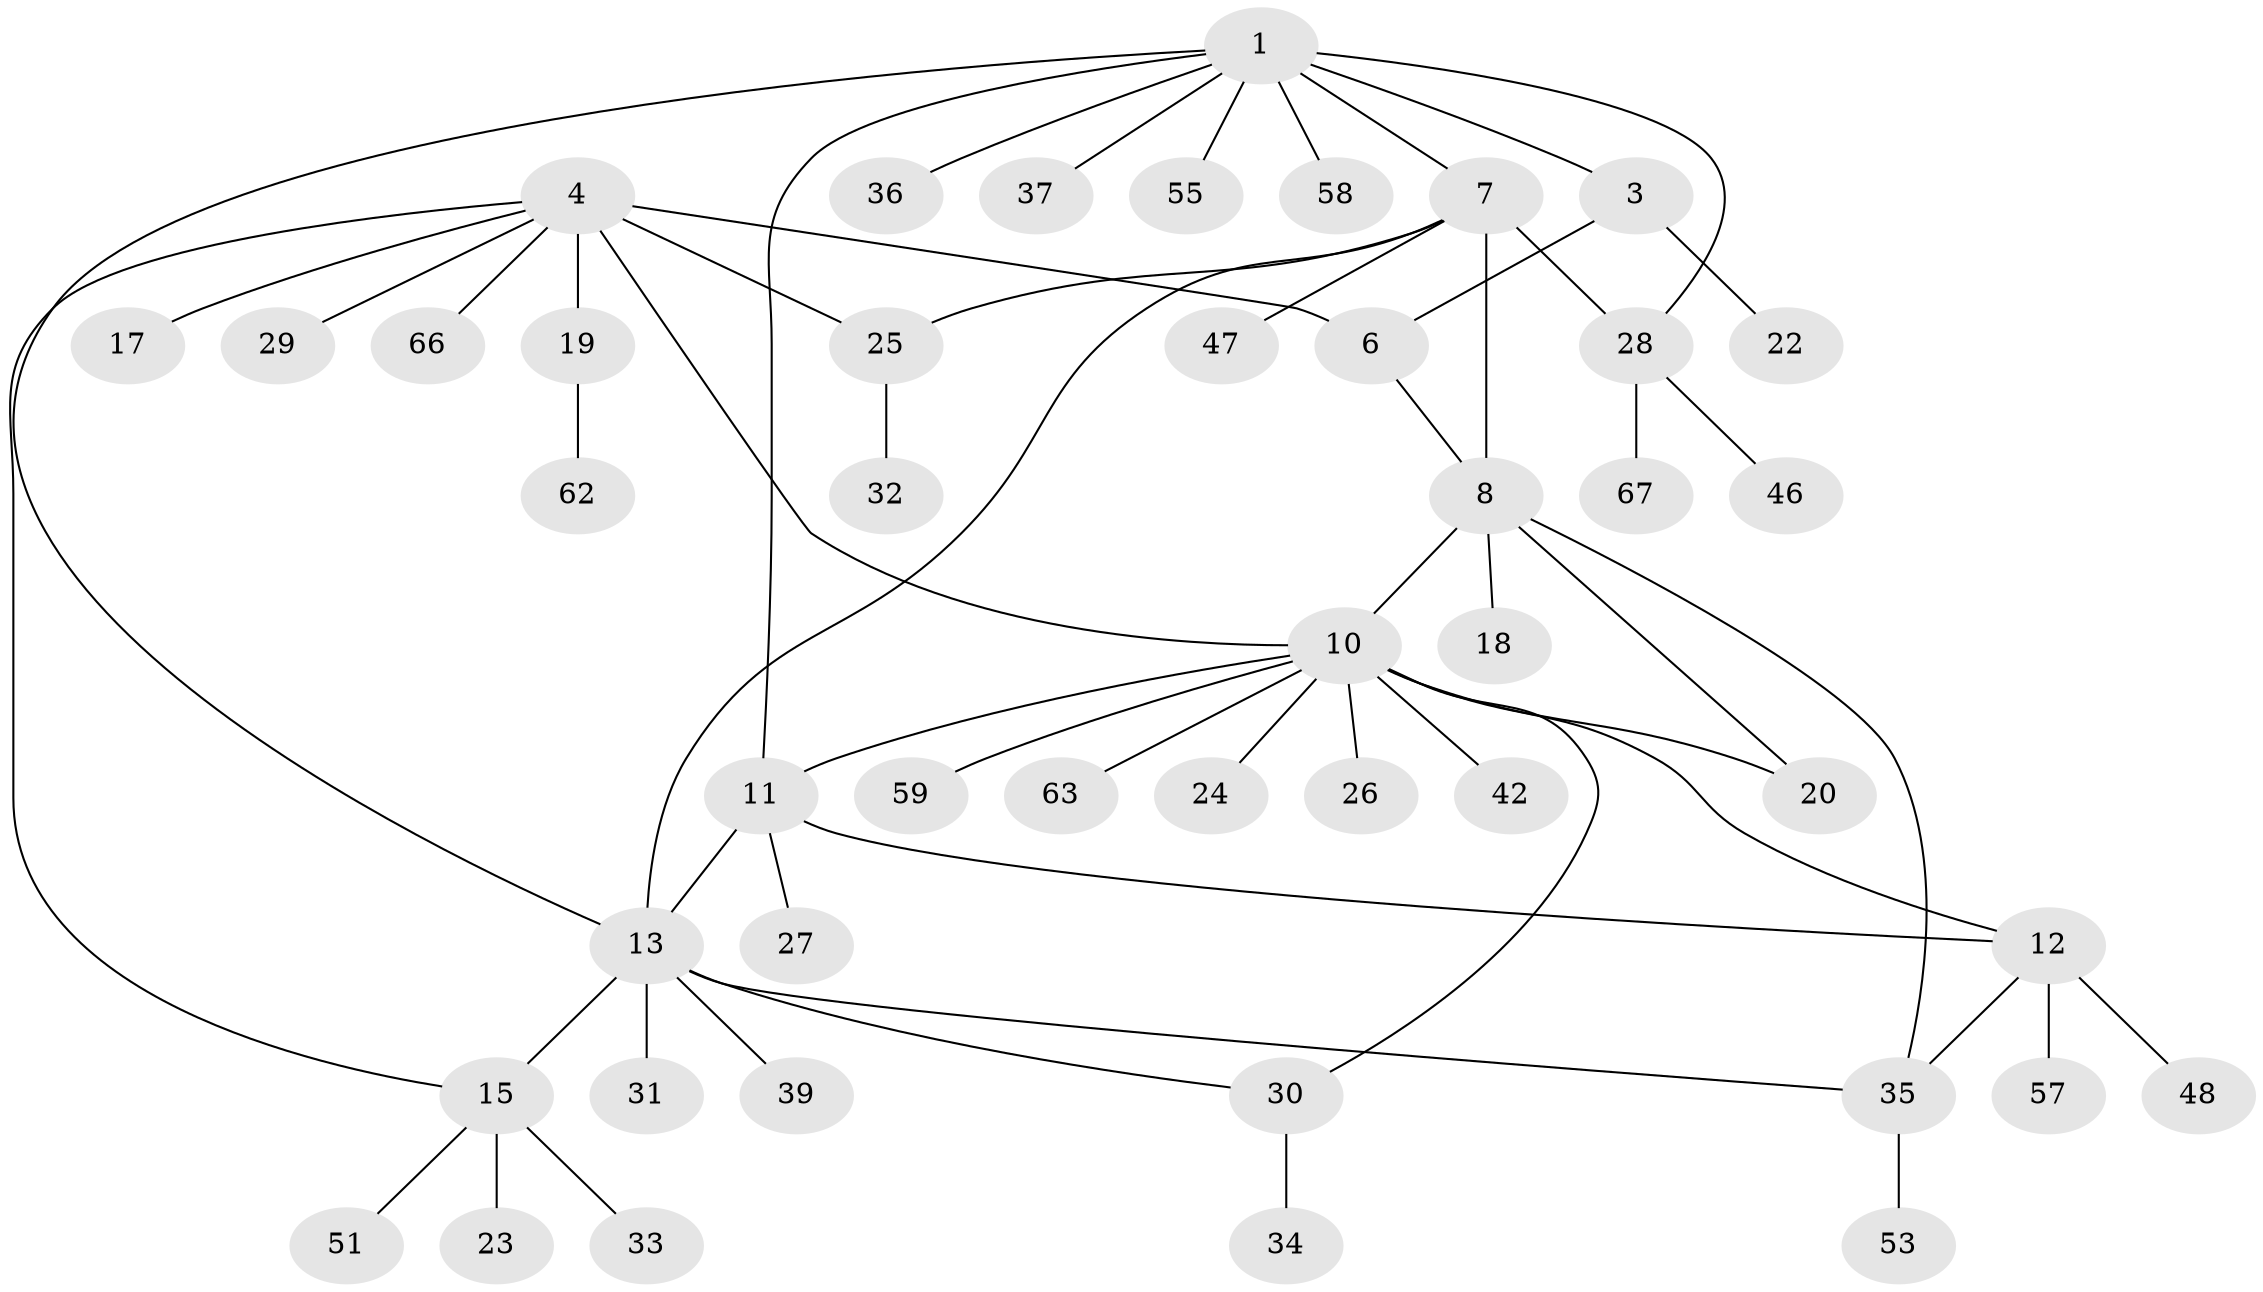 // Generated by graph-tools (version 1.1) at 2025/24/03/03/25 07:24:10]
// undirected, 46 vertices, 58 edges
graph export_dot {
graph [start="1"]
  node [color=gray90,style=filled];
  1 [super="+2"];
  3 [super="+45"];
  4 [super="+5"];
  6;
  7 [super="+56"];
  8 [super="+9"];
  10 [super="+54"];
  11 [super="+40"];
  12 [super="+21"];
  13 [super="+14"];
  15 [super="+16"];
  17;
  18;
  19 [super="+60"];
  20;
  22 [super="+65"];
  23;
  24;
  25 [super="+64"];
  26 [super="+41"];
  27;
  28 [super="+44"];
  29;
  30 [super="+38"];
  31;
  32 [super="+43"];
  33;
  34 [super="+61"];
  35 [super="+52"];
  36;
  37 [super="+49"];
  39;
  42;
  46;
  47 [super="+50"];
  48;
  51;
  53;
  55;
  57;
  58;
  59;
  62;
  63;
  66;
  67;
  1 -- 3 [weight=2];
  1 -- 11;
  1 -- 13;
  1 -- 37;
  1 -- 55;
  1 -- 36;
  1 -- 7;
  1 -- 58;
  1 -- 28;
  3 -- 6;
  3 -- 22;
  4 -- 6 [weight=2];
  4 -- 10;
  4 -- 17;
  4 -- 19;
  4 -- 29;
  4 -- 66;
  4 -- 15;
  4 -- 25;
  6 -- 8;
  7 -- 8 [weight=2];
  7 -- 13;
  7 -- 25;
  7 -- 28;
  7 -- 47;
  8 -- 18;
  8 -- 35;
  8 -- 20;
  8 -- 10;
  10 -- 11;
  10 -- 12;
  10 -- 20;
  10 -- 24;
  10 -- 26;
  10 -- 42;
  10 -- 59;
  10 -- 30;
  10 -- 63;
  11 -- 12;
  11 -- 27;
  11 -- 13;
  12 -- 48;
  12 -- 57;
  12 -- 35;
  13 -- 15 [weight=2];
  13 -- 31;
  13 -- 35;
  13 -- 39;
  13 -- 30;
  15 -- 23;
  15 -- 33;
  15 -- 51;
  19 -- 62;
  25 -- 32;
  28 -- 67;
  28 -- 46;
  30 -- 34;
  35 -- 53;
}
